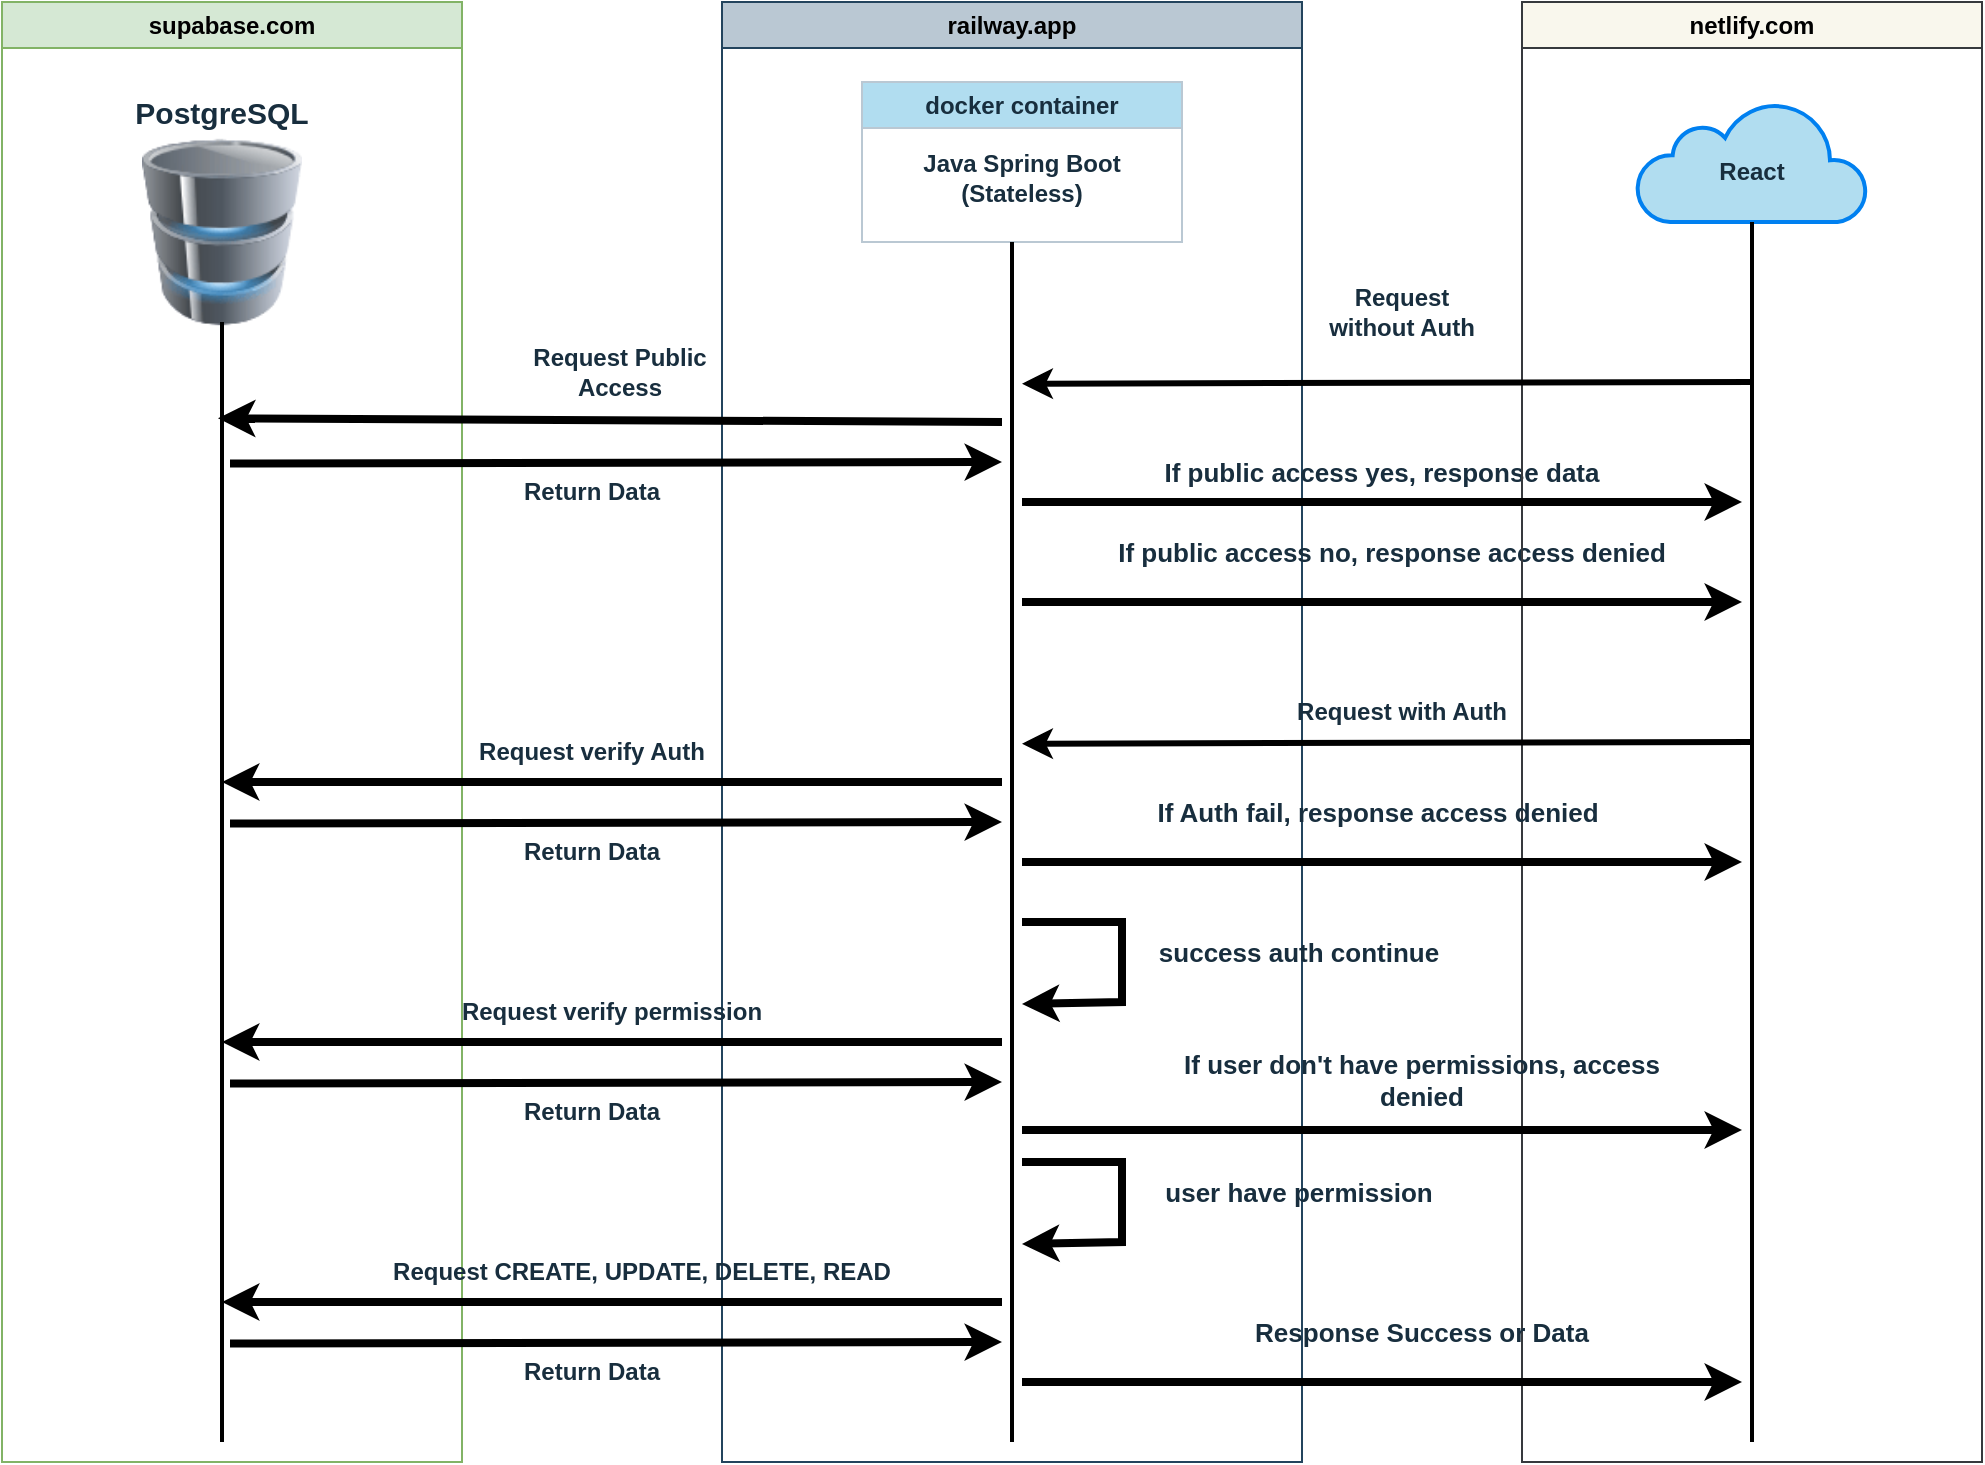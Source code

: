 <mxfile version="24.8.9">
  <diagram name="Página-1" id="rmFBUOsJ8DbdAG-ijIKs">
    <mxGraphModel dx="1434" dy="772" grid="1" gridSize="10" guides="1" tooltips="1" connect="1" arrows="1" fold="1" page="1" pageScale="1" pageWidth="827" pageHeight="1169" math="0" shadow="0">
      <root>
        <mxCell id="0" />
        <mxCell id="1" parent="0" />
        <mxCell id="1LwTbsd3cV5BukeFWF31-8" value="supabase.com" style="swimlane;whiteSpace=wrap;html=1;strokeColor=#82b366;fillColor=#d5e8d4;" vertex="1" parent="1">
          <mxGeometry x="40" y="40" width="230" height="730" as="geometry" />
        </mxCell>
        <mxCell id="1LwTbsd3cV5BukeFWF31-12" value="" style="image;html=1;image=img/lib/clip_art/computers/Database_128x128.png;strokeColor=#BAC8D3;fontColor=#182E3E;fillColor=#B1DDF0;" vertex="1" parent="1LwTbsd3cV5BukeFWF31-8">
          <mxGeometry x="70" y="60" width="80" height="110" as="geometry" />
        </mxCell>
        <mxCell id="1LwTbsd3cV5BukeFWF31-13" value="PostgreSQL" style="text;html=1;align=center;verticalAlign=middle;whiteSpace=wrap;rounded=0;fontColor=#182E3E;fontStyle=1;fontSize=15;" vertex="1" parent="1LwTbsd3cV5BukeFWF31-8">
          <mxGeometry x="70" y="40" width="80" height="30" as="geometry" />
        </mxCell>
        <mxCell id="1LwTbsd3cV5BukeFWF31-14" value="" style="line;strokeWidth=2;direction=south;html=1;fontStyle=1" vertex="1" parent="1LwTbsd3cV5BukeFWF31-8">
          <mxGeometry x="105" y="160" width="10" height="560" as="geometry" />
        </mxCell>
        <mxCell id="1LwTbsd3cV5BukeFWF31-9" value="railway.app" style="swimlane;whiteSpace=wrap;html=1;strokeColor=#23445d;fillColor=#bac8d3;" vertex="1" parent="1">
          <mxGeometry x="400" y="40" width="290" height="730" as="geometry" />
        </mxCell>
        <mxCell id="1LwTbsd3cV5BukeFWF31-11" value="docker container" style="swimlane;whiteSpace=wrap;html=1;strokeColor=#BAC8D3;fontColor=#182E3E;fillColor=#B1DDF0;" vertex="1" parent="1LwTbsd3cV5BukeFWF31-9">
          <mxGeometry x="70" y="40" width="160" height="80" as="geometry" />
        </mxCell>
        <mxCell id="1LwTbsd3cV5BukeFWF31-18" value="Java Spring Boot (Stateless)" style="text;html=1;align=center;verticalAlign=middle;whiteSpace=wrap;rounded=0;fontColor=#182E3E;fontStyle=1" vertex="1" parent="1LwTbsd3cV5BukeFWF31-11">
          <mxGeometry x="15" y="15" width="130" height="65" as="geometry" />
        </mxCell>
        <mxCell id="1LwTbsd3cV5BukeFWF31-19" value="" style="line;strokeWidth=2;direction=south;html=1;fontStyle=1" vertex="1" parent="1LwTbsd3cV5BukeFWF31-9">
          <mxGeometry x="140" y="120" width="10" height="600" as="geometry" />
        </mxCell>
        <mxCell id="1LwTbsd3cV5BukeFWF31-29" value="" style="endArrow=classic;html=1;rounded=0;fontColor=#FFFFFF;entryX=0.086;entryY=0.7;entryDx=0;entryDy=0;entryPerimeter=0;fontStyle=1;strokeWidth=4;" edge="1" parent="1LwTbsd3cV5BukeFWF31-9" target="1LwTbsd3cV5BukeFWF31-14">
          <mxGeometry width="50" height="50" relative="1" as="geometry">
            <mxPoint x="140" y="210" as="sourcePoint" />
            <mxPoint x="-50" y="210" as="targetPoint" />
          </mxGeometry>
        </mxCell>
        <mxCell id="1LwTbsd3cV5BukeFWF31-33" value="" style="endArrow=classic;html=1;rounded=0;fontColor=#FFFFFF;entryX=0.29;entryY=0.9;entryDx=0;entryDy=0;entryPerimeter=0;strokeWidth=4;" edge="1" parent="1LwTbsd3cV5BukeFWF31-9">
          <mxGeometry width="50" height="50" relative="1" as="geometry">
            <mxPoint x="-246" y="230.8" as="sourcePoint" />
            <mxPoint x="140" y="230.0" as="targetPoint" />
          </mxGeometry>
        </mxCell>
        <mxCell id="1LwTbsd3cV5BukeFWF31-44" value="" style="endArrow=classic;html=1;rounded=0;fontColor=#FFFFFF;entryX=0.114;entryY=0.5;entryDx=0;entryDy=0;entryPerimeter=0;fontStyle=1;strokeWidth=4;" edge="1" parent="1LwTbsd3cV5BukeFWF31-9">
          <mxGeometry width="50" height="50" relative="1" as="geometry">
            <mxPoint x="140" y="390" as="sourcePoint" />
            <mxPoint x="-250" y="390" as="targetPoint" />
          </mxGeometry>
        </mxCell>
        <mxCell id="1LwTbsd3cV5BukeFWF31-46" value="" style="endArrow=classic;html=1;rounded=0;fontColor=#FFFFFF;entryX=0.29;entryY=0.9;entryDx=0;entryDy=0;entryPerimeter=0;strokeWidth=4;" edge="1" parent="1LwTbsd3cV5BukeFWF31-9">
          <mxGeometry width="50" height="50" relative="1" as="geometry">
            <mxPoint x="-246" y="410.8" as="sourcePoint" />
            <mxPoint x="140" y="410.0" as="targetPoint" />
          </mxGeometry>
        </mxCell>
        <mxCell id="1LwTbsd3cV5BukeFWF31-47" value="Return Data" style="text;html=1;align=center;verticalAlign=middle;whiteSpace=wrap;rounded=0;fontColor=#182E3E;fontStyle=1" vertex="1" parent="1LwTbsd3cV5BukeFWF31-9">
          <mxGeometry x="-130" y="400" width="130" height="50" as="geometry" />
        </mxCell>
        <mxCell id="1LwTbsd3cV5BukeFWF31-54" value="" style="endArrow=classic;html=1;rounded=0;fontColor=#FFFFFF;entryX=0.635;entryY=0;entryDx=0;entryDy=0;entryPerimeter=0;fontStyle=1;strokeWidth=4;" edge="1" parent="1LwTbsd3cV5BukeFWF31-9" target="1LwTbsd3cV5BukeFWF31-19">
          <mxGeometry width="50" height="50" relative="1" as="geometry">
            <mxPoint x="150" y="460" as="sourcePoint" />
            <mxPoint x="220" y="460" as="targetPoint" />
            <Array as="points">
              <mxPoint x="200" y="460" />
              <mxPoint x="200" y="480" />
              <mxPoint x="200" y="500" />
            </Array>
          </mxGeometry>
        </mxCell>
        <mxCell id="1LwTbsd3cV5BukeFWF31-56" value="" style="endArrow=classic;html=1;rounded=0;fontColor=#FFFFFF;entryX=0.114;entryY=0.5;entryDx=0;entryDy=0;entryPerimeter=0;fontStyle=1;strokeWidth=4;" edge="1" parent="1LwTbsd3cV5BukeFWF31-9">
          <mxGeometry width="50" height="50" relative="1" as="geometry">
            <mxPoint x="140" y="520" as="sourcePoint" />
            <mxPoint x="-250" y="520" as="targetPoint" />
          </mxGeometry>
        </mxCell>
        <mxCell id="1LwTbsd3cV5BukeFWF31-57" value="" style="endArrow=classic;html=1;rounded=0;fontColor=#FFFFFF;entryX=0.29;entryY=0.9;entryDx=0;entryDy=0;entryPerimeter=0;strokeWidth=4;" edge="1" parent="1LwTbsd3cV5BukeFWF31-9">
          <mxGeometry width="50" height="50" relative="1" as="geometry">
            <mxPoint x="-246" y="540.8" as="sourcePoint" />
            <mxPoint x="140" y="540" as="targetPoint" />
          </mxGeometry>
        </mxCell>
        <mxCell id="1LwTbsd3cV5BukeFWF31-58" value="Return Data" style="text;html=1;align=center;verticalAlign=middle;whiteSpace=wrap;rounded=0;fontColor=#182E3E;fontStyle=1" vertex="1" parent="1LwTbsd3cV5BukeFWF31-9">
          <mxGeometry x="-130" y="530" width="130" height="50" as="geometry" />
        </mxCell>
        <mxCell id="1LwTbsd3cV5BukeFWF31-62" value="" style="endArrow=classic;html=1;rounded=0;fontColor=#FFFFFF;entryX=0.635;entryY=0;entryDx=0;entryDy=0;entryPerimeter=0;fontStyle=1;strokeWidth=4;" edge="1" parent="1LwTbsd3cV5BukeFWF31-9">
          <mxGeometry width="50" height="50" relative="1" as="geometry">
            <mxPoint x="150" y="580" as="sourcePoint" />
            <mxPoint x="150" y="621" as="targetPoint" />
            <Array as="points">
              <mxPoint x="200" y="580" />
              <mxPoint x="200" y="600" />
              <mxPoint x="200" y="620" />
            </Array>
          </mxGeometry>
        </mxCell>
        <mxCell id="1LwTbsd3cV5BukeFWF31-63" value="user have permission" style="text;html=1;align=center;verticalAlign=middle;whiteSpace=wrap;rounded=0;fontColor=#182E3E;fontStyle=1;fontSize=13;" vertex="1" parent="1LwTbsd3cV5BukeFWF31-9">
          <mxGeometry x="177" y="580" width="223" height="30" as="geometry" />
        </mxCell>
        <mxCell id="1LwTbsd3cV5BukeFWF31-64" value="" style="endArrow=classic;html=1;rounded=0;fontColor=#FFFFFF;entryX=0.114;entryY=0.5;entryDx=0;entryDy=0;entryPerimeter=0;fontStyle=1;strokeWidth=4;" edge="1" parent="1LwTbsd3cV5BukeFWF31-9">
          <mxGeometry width="50" height="50" relative="1" as="geometry">
            <mxPoint x="140" y="650" as="sourcePoint" />
            <mxPoint x="-250" y="650" as="targetPoint" />
          </mxGeometry>
        </mxCell>
        <mxCell id="1LwTbsd3cV5BukeFWF31-65" value="" style="endArrow=classic;html=1;rounded=0;fontColor=#FFFFFF;entryX=0.29;entryY=0.9;entryDx=0;entryDy=0;entryPerimeter=0;strokeWidth=4;" edge="1" parent="1LwTbsd3cV5BukeFWF31-9">
          <mxGeometry width="50" height="50" relative="1" as="geometry">
            <mxPoint x="-246" y="670.8" as="sourcePoint" />
            <mxPoint x="140" y="670" as="targetPoint" />
          </mxGeometry>
        </mxCell>
        <mxCell id="1LwTbsd3cV5BukeFWF31-66" value="Return Data" style="text;html=1;align=center;verticalAlign=middle;whiteSpace=wrap;rounded=0;fontColor=#182E3E;fontStyle=1" vertex="1" parent="1LwTbsd3cV5BukeFWF31-9">
          <mxGeometry x="-130" y="660" width="130" height="50" as="geometry" />
        </mxCell>
        <mxCell id="1LwTbsd3cV5BukeFWF31-40" value="If public access no, response access denied" style="text;html=1;align=center;verticalAlign=middle;whiteSpace=wrap;rounded=0;fontColor=#182E3E;fontStyle=1;fontSize=13;" vertex="1" parent="1LwTbsd3cV5BukeFWF31-9">
          <mxGeometry x="190" y="260" width="290" height="30" as="geometry" />
        </mxCell>
        <mxCell id="1LwTbsd3cV5BukeFWF31-39" value="If public access yes, response data" style="text;html=1;align=center;verticalAlign=middle;whiteSpace=wrap;rounded=0;fontColor=#182E3E;fontStyle=1;fontSize=13;" vertex="1" parent="1LwTbsd3cV5BukeFWF31-9">
          <mxGeometry x="200" y="220" width="260" height="30" as="geometry" />
        </mxCell>
        <mxCell id="1LwTbsd3cV5BukeFWF31-10" value="netlify.com" style="swimlane;whiteSpace=wrap;html=1;fillColor=#f9f7ed;strokeColor=#36393d;" vertex="1" parent="1">
          <mxGeometry x="800" y="40" width="230" height="730" as="geometry" />
        </mxCell>
        <mxCell id="1LwTbsd3cV5BukeFWF31-22" value="" style="html=1;verticalLabelPosition=bottom;align=center;labelBackgroundColor=#ffffff;verticalAlign=top;strokeWidth=2;strokeColor=#0080F0;shadow=0;dashed=0;shape=mxgraph.ios7.icons.cloud;fontColor=#182E3E;fillColor=#B1DDF0;" vertex="1" parent="1LwTbsd3cV5BukeFWF31-10">
          <mxGeometry x="57.5" y="50" width="115" height="60" as="geometry" />
        </mxCell>
        <mxCell id="1LwTbsd3cV5BukeFWF31-24" value="React" style="text;html=1;align=center;verticalAlign=middle;whiteSpace=wrap;rounded=0;fontColor=#182E3E;fontStyle=1" vertex="1" parent="1LwTbsd3cV5BukeFWF31-10">
          <mxGeometry x="85" y="70" width="60" height="30" as="geometry" />
        </mxCell>
        <mxCell id="1LwTbsd3cV5BukeFWF31-25" value="" style="line;strokeWidth=2;direction=south;html=1;fontStyle=1" vertex="1" parent="1LwTbsd3cV5BukeFWF31-10">
          <mxGeometry x="110" y="110" width="10" height="610" as="geometry" />
        </mxCell>
        <mxCell id="1LwTbsd3cV5BukeFWF31-26" value="" style="endArrow=classic;html=1;rounded=0;fontColor=#FFFFFF;exitX=0.1;exitY=0.5;exitDx=0;exitDy=0;exitPerimeter=0;entryX=0.083;entryY=0;entryDx=0;entryDy=0;entryPerimeter=0;fontStyle=1;strokeWidth=3;" edge="1" parent="1LwTbsd3cV5BukeFWF31-10">
          <mxGeometry width="50" height="50" relative="1" as="geometry">
            <mxPoint x="115" y="190" as="sourcePoint" />
            <mxPoint x="-250" y="190.84" as="targetPoint" />
          </mxGeometry>
        </mxCell>
        <mxCell id="1LwTbsd3cV5BukeFWF31-42" value="" style="endArrow=classic;html=1;rounded=0;fontColor=#FFFFFF;exitX=0.1;exitY=0.5;exitDx=0;exitDy=0;exitPerimeter=0;entryX=0.083;entryY=0;entryDx=0;entryDy=0;entryPerimeter=0;fontStyle=1;strokeWidth=3;" edge="1" parent="1LwTbsd3cV5BukeFWF31-10">
          <mxGeometry width="50" height="50" relative="1" as="geometry">
            <mxPoint x="115" y="370" as="sourcePoint" />
            <mxPoint x="-250" y="370.84" as="targetPoint" />
          </mxGeometry>
        </mxCell>
        <mxCell id="1LwTbsd3cV5BukeFWF31-60" value="If user don&#39;t have permissions, access denied" style="text;html=1;align=center;verticalAlign=middle;whiteSpace=wrap;rounded=0;fontColor=#182E3E;fontStyle=1;fontSize=13;" vertex="1" parent="1LwTbsd3cV5BukeFWF31-10">
          <mxGeometry x="-180" y="524" width="260" height="30" as="geometry" />
        </mxCell>
        <mxCell id="1LwTbsd3cV5BukeFWF31-61" value="" style="endArrow=classic;html=1;rounded=0;fontColor=#FFFFFF;strokeWidth=4;" edge="1" parent="1LwTbsd3cV5BukeFWF31-10">
          <mxGeometry width="50" height="50" relative="1" as="geometry">
            <mxPoint x="-250" y="564" as="sourcePoint" />
            <mxPoint x="110" y="564" as="targetPoint" />
          </mxGeometry>
        </mxCell>
        <mxCell id="1LwTbsd3cV5BukeFWF31-68" value="Response Success or Data" style="text;html=1;align=center;verticalAlign=middle;whiteSpace=wrap;rounded=0;fontColor=#182E3E;fontStyle=1;fontSize=13;" vertex="1" parent="1LwTbsd3cV5BukeFWF31-10">
          <mxGeometry x="-180" y="650" width="260" height="30" as="geometry" />
        </mxCell>
        <mxCell id="1LwTbsd3cV5BukeFWF31-69" value="" style="endArrow=classic;html=1;rounded=0;fontColor=#FFFFFF;strokeWidth=4;" edge="1" parent="1LwTbsd3cV5BukeFWF31-10">
          <mxGeometry width="50" height="50" relative="1" as="geometry">
            <mxPoint x="-250" y="690" as="sourcePoint" />
            <mxPoint x="110" y="690" as="targetPoint" />
          </mxGeometry>
        </mxCell>
        <mxCell id="1LwTbsd3cV5BukeFWF31-48" value="If Auth fail, response access denied" style="text;html=1;align=center;verticalAlign=middle;whiteSpace=wrap;rounded=0;fontColor=#182E3E;fontStyle=1;fontSize=13;" vertex="1" parent="1LwTbsd3cV5BukeFWF31-10">
          <mxGeometry x="-202.5" y="390" width="260" height="30" as="geometry" />
        </mxCell>
        <mxCell id="1LwTbsd3cV5BukeFWF31-27" value="Request without Auth" style="text;html=1;align=center;verticalAlign=middle;whiteSpace=wrap;rounded=0;fontColor=#182E3E;fontStyle=1" vertex="1" parent="1">
          <mxGeometry x="700" y="170" width="80" height="50" as="geometry" />
        </mxCell>
        <mxCell id="1LwTbsd3cV5BukeFWF31-30" value="Request Public Access" style="text;html=1;align=center;verticalAlign=middle;whiteSpace=wrap;rounded=0;fontColor=#182E3E;fontStyle=1" vertex="1" parent="1">
          <mxGeometry x="284" y="200" width="130" height="50" as="geometry" />
        </mxCell>
        <mxCell id="1LwTbsd3cV5BukeFWF31-34" value="Return Data" style="text;html=1;align=center;verticalAlign=middle;whiteSpace=wrap;rounded=0;fontColor=#182E3E;fontStyle=1" vertex="1" parent="1">
          <mxGeometry x="270" y="260" width="130" height="50" as="geometry" />
        </mxCell>
        <mxCell id="1LwTbsd3cV5BukeFWF31-38" value="" style="endArrow=classic;html=1;rounded=0;fontColor=#FFFFFF;strokeWidth=4;" edge="1" parent="1">
          <mxGeometry width="50" height="50" relative="1" as="geometry">
            <mxPoint x="550" y="290" as="sourcePoint" />
            <mxPoint x="910" y="290" as="targetPoint" />
          </mxGeometry>
        </mxCell>
        <mxCell id="1LwTbsd3cV5BukeFWF31-41" value="" style="endArrow=classic;html=1;rounded=0;fontColor=#FFFFFF;strokeWidth=4;" edge="1" parent="1">
          <mxGeometry width="50" height="50" relative="1" as="geometry">
            <mxPoint x="550" y="340" as="sourcePoint" />
            <mxPoint x="910" y="340" as="targetPoint" />
          </mxGeometry>
        </mxCell>
        <mxCell id="1LwTbsd3cV5BukeFWF31-43" value="Request with Auth" style="text;html=1;align=center;verticalAlign=middle;whiteSpace=wrap;rounded=0;fontColor=#182E3E;fontStyle=1" vertex="1" parent="1">
          <mxGeometry x="680" y="370" width="120" height="50" as="geometry" />
        </mxCell>
        <mxCell id="1LwTbsd3cV5BukeFWF31-45" value="Request verify Auth" style="text;html=1;align=center;verticalAlign=middle;whiteSpace=wrap;rounded=0;fontColor=#182E3E;fontStyle=1" vertex="1" parent="1">
          <mxGeometry x="270" y="390" width="130" height="50" as="geometry" />
        </mxCell>
        <mxCell id="1LwTbsd3cV5BukeFWF31-49" value="" style="endArrow=classic;html=1;rounded=0;fontColor=#FFFFFF;strokeWidth=4;" edge="1" parent="1">
          <mxGeometry width="50" height="50" relative="1" as="geometry">
            <mxPoint x="550" y="470" as="sourcePoint" />
            <mxPoint x="910" y="470" as="targetPoint" />
          </mxGeometry>
        </mxCell>
        <mxCell id="1LwTbsd3cV5BukeFWF31-55" value="success auth continue" style="text;html=1;align=center;verticalAlign=middle;whiteSpace=wrap;rounded=0;fontColor=#182E3E;fontStyle=1;fontSize=13;" vertex="1" parent="1">
          <mxGeometry x="577" y="500" width="223" height="30" as="geometry" />
        </mxCell>
        <mxCell id="1LwTbsd3cV5BukeFWF31-59" value="Request verify permission" style="text;html=1;align=center;verticalAlign=middle;whiteSpace=wrap;rounded=0;fontColor=#182E3E;fontStyle=1" vertex="1" parent="1">
          <mxGeometry x="250" y="520" width="190" height="50" as="geometry" />
        </mxCell>
        <mxCell id="1LwTbsd3cV5BukeFWF31-67" value="Request CREATE, UPDATE, DELETE, READ" style="text;html=1;align=center;verticalAlign=middle;whiteSpace=wrap;rounded=0;fontColor=#182E3E;fontStyle=1" vertex="1" parent="1">
          <mxGeometry x="230" y="650" width="260" height="50" as="geometry" />
        </mxCell>
      </root>
    </mxGraphModel>
  </diagram>
</mxfile>
